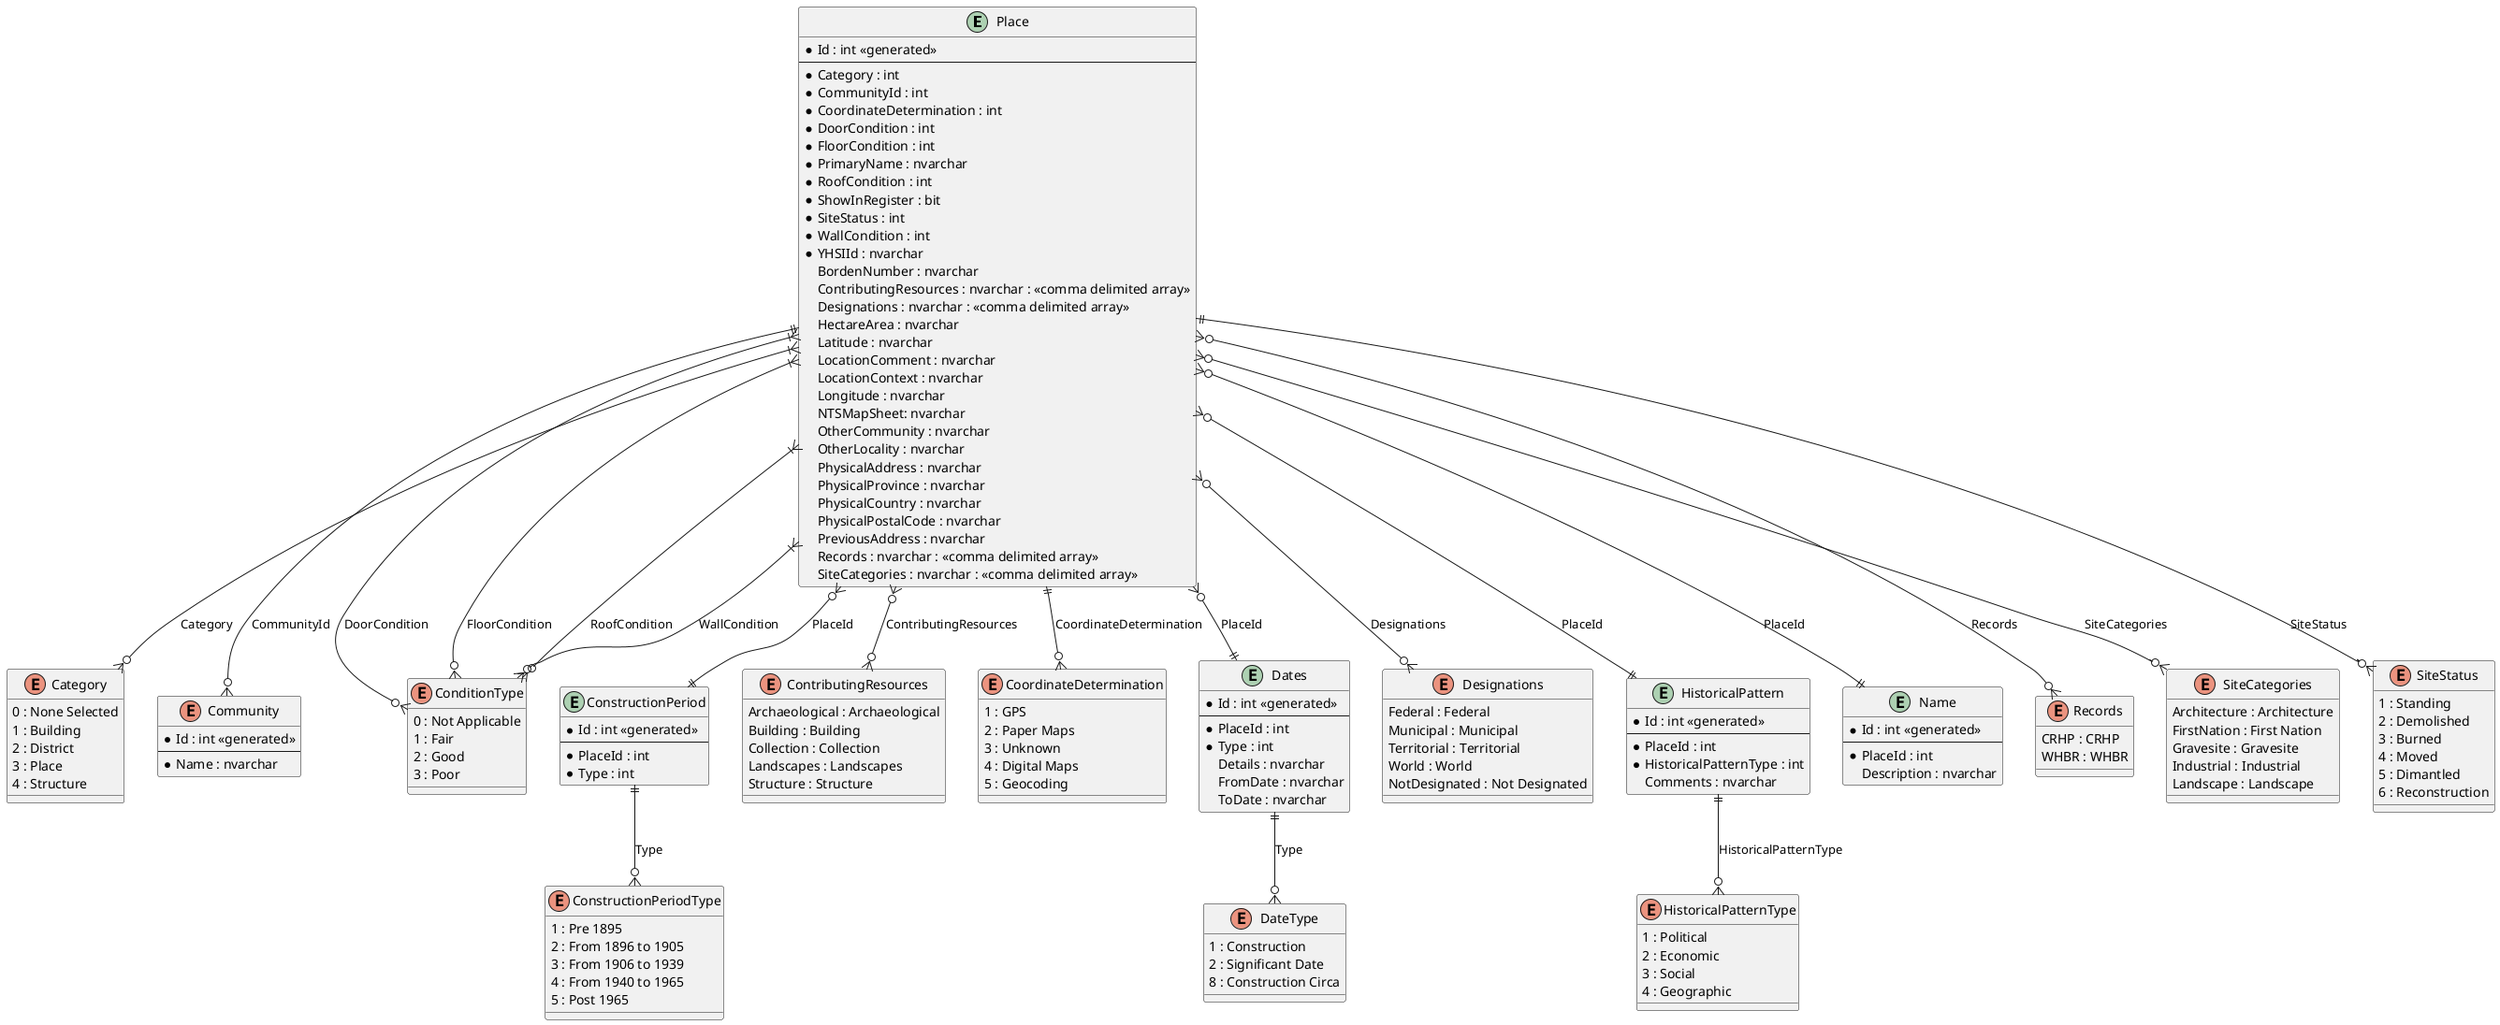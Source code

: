 @startuml

entity "Place" as place {
  * Id : int <<generated>>
  --
  * Category : int
  * CommunityId : int
  * CoordinateDetermination : int
  * DoorCondition : int
  * FloorCondition : int
  * PrimaryName : nvarchar
  * RoofCondition : int
  * ShowInRegister : bit
  * SiteStatus : int
  * WallCondition : int
  * YHSIId : nvarchar
  BordenNumber : nvarchar
  ContributingResources : nvarchar : <<comma delimited array>>
  Designations : nvarchar : <<comma delimited array>>
  HectareArea : nvarchar
  Latitude : nvarchar
  LocationComment : nvarchar
  LocationContext : nvarchar
  Longitude : nvarchar
  NTSMapSheet: nvarchar
  OtherCommunity : nvarchar
  OtherLocality : nvarchar
  PhysicalAddress : nvarchar
  PhysicalProvince : nvarchar
  PhysicalCountry : nvarchar
  PhysicalPostalCode : nvarchar
  PreviousAddress : nvarchar
  Records : nvarchar : <<comma delimited array>>
  SiteCategories : nvarchar : <<comma delimited array>>
}

enum "Category" as category {
  0 : None Selected
  1 : Building
  2 : District
  3 : Place
  4 : Structure
}

enum "Community" as community {
  * Id : int <<generated>>
  --
  * Name : nvarchar
}

enum "ConditionType" as condition_type {
  0 : Not Applicable
  1 : Fair
  2 : Good
  3 : Poor
}

entity "ConstructionPeriod" as construction_period {
  * Id : int <<generated>>
  --
  * PlaceId : int
  * Type : int
}

enum "ConstructionPeriodType" as construction_period_type {
  1 : Pre 1895
  2 : From 1896 to 1905
  3 : From 1906 to 1939
  4 : From 1940 to 1965
  5 : Post 1965
}

enum "ContributingResources" as contributing_resources {
  Archaeological : Archaeological
  Building : Building
  Collection : Collection
  Landscapes : Landscapes
  Structure : Structure
}

enum "CoordinateDetermination" as coordinate_determination {
  1 : GPS
  2 : Paper Maps
  3 : Unknown
  4 : Digital Maps
  5 : Geocoding
}

entity "Dates" as dates {
  * Id : int <<generated>>
  --
  * PlaceId : int
  * Type : int
  Details : nvarchar
  FromDate : nvarchar
  ToDate : nvarchar
}

enum "DateType" as date_type {
  1 : Construction
  2 : Significant Date
  8 : Construction Circa
}

enum "Designations" as designations {
  Federal : Federal
  Municipal : Municipal
  Territorial : Territorial
  World : World
  NotDesignated : Not Designated
}

entity "HistoricalPattern" as historical_pattern {
  * Id : int <<generated>>
  --
  * PlaceId : int
  * HistoricalPatternType : int
  Comments : nvarchar
}

enum "HistoricalPatternType" as historical_pattern_type {
  1 : Political
  2 : Economic
  3 : Social
  4 : Geographic
}

entity "Name" as name {
  * Id : int <<generated>>
  --
  * PlaceId : int
  Description : nvarchar
}

enum "Records" as records {
  CRHP : CRHP
  WHBR : WHBR
}

enum "SiteCategories" as site_categories {
  Architecture : Architecture
  FirstNation : First Nation
  Gravesite : Gravesite
  Industrial : Industrial
  Landscape : Landscape
}

enum "SiteStatus" as site_status {
 1 : Standing
 2 : Demolished
 3 : Burned
 4 : Moved
 5 : Dimantled
 6 : Reconstruction
}

place }|--o{ category : Category
place ||--o{ community : CommunityId
place }|--o{ condition_type : DoorCondition
place }|--o{ condition_type : FloorCondition
place }|--o{ condition_type : RoofCondition
place }|--o{ condition_type : WallCondition
place }o--|| construction_period : PlaceId
place }o--o{ contributing_resources : ContributingResources
place ||--o{ coordinate_determination : CoordinateDetermination
place }o--|| dates : PlaceId
place }o--o{ designations : Designations
place }o--|| historical_pattern : PlaceId
place }o--|| name : PlaceId
place }o--o{ records : Records
place }o--o{ site_categories : SiteCategories
place ||--o{ site_status : SiteStatus
historical_pattern ||--o{ historical_pattern_type : HistoricalPatternType
dates ||--o{ date_type : Type
construction_period ||--o{ construction_period_type : Type

@enduml
